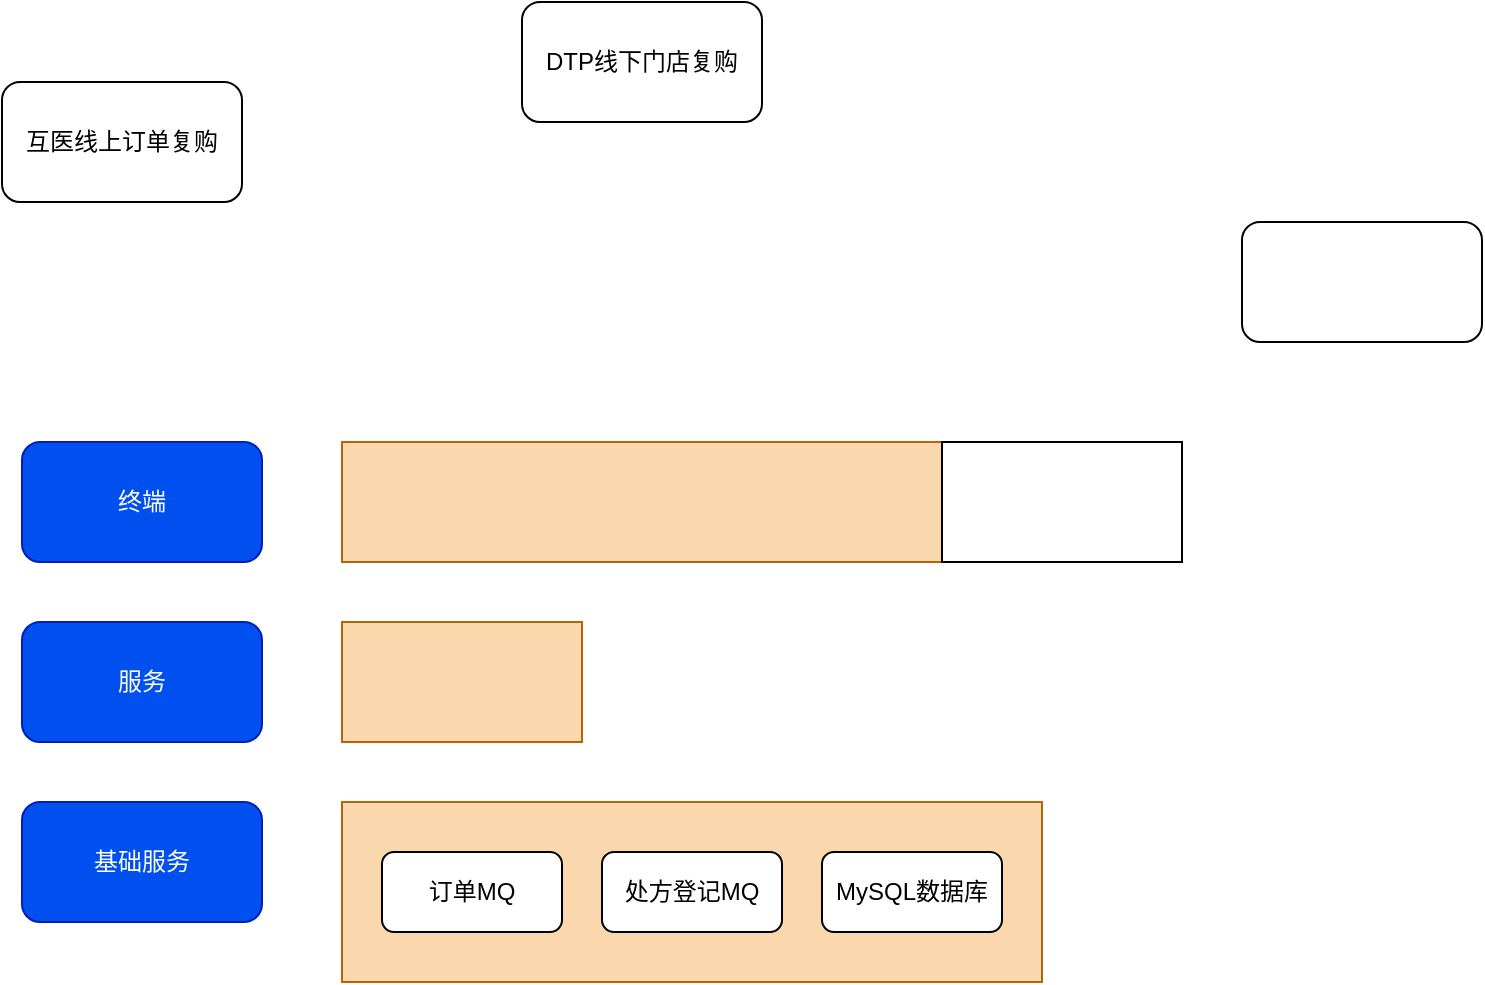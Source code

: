 <mxfile version="20.8.5" type="github">
  <diagram id="elHSAohA4Sq5L1RuTIjF" name="第 1 页">
    <mxGraphModel dx="1434" dy="764" grid="1" gridSize="10" guides="1" tooltips="1" connect="1" arrows="1" fold="1" page="1" pageScale="1" pageWidth="850" pageHeight="1100" math="0" shadow="0">
      <root>
        <mxCell id="0" />
        <mxCell id="1" parent="0" />
        <mxCell id="3P5BmxUmbmKsK2s0NOQR-1" value="终端" style="rounded=1;whiteSpace=wrap;html=1;fillColor=#0050ef;fontColor=#ffffff;strokeColor=#001DBC;" vertex="1" parent="1">
          <mxGeometry x="360" y="360" width="120" height="60" as="geometry" />
        </mxCell>
        <mxCell id="3P5BmxUmbmKsK2s0NOQR-2" value="基础服务" style="rounded=1;whiteSpace=wrap;html=1;fillColor=#0050ef;fontColor=#ffffff;strokeColor=#001DBC;" vertex="1" parent="1">
          <mxGeometry x="360" y="540" width="120" height="60" as="geometry" />
        </mxCell>
        <mxCell id="3P5BmxUmbmKsK2s0NOQR-3" value="服务" style="rounded=1;whiteSpace=wrap;html=1;fillColor=#0050ef;fontColor=#ffffff;strokeColor=#001DBC;" vertex="1" parent="1">
          <mxGeometry x="360" y="450" width="120" height="60" as="geometry" />
        </mxCell>
        <mxCell id="3P5BmxUmbmKsK2s0NOQR-4" value="" style="rounded=0;whiteSpace=wrap;html=1;fillColor=#fad7ac;strokeColor=#b46504;" vertex="1" parent="1">
          <mxGeometry x="520" y="360" width="320" height="60" as="geometry" />
        </mxCell>
        <mxCell id="3P5BmxUmbmKsK2s0NOQR-5" value="" style="rounded=0;whiteSpace=wrap;html=1;fillColor=#fad7ac;strokeColor=#b46504;" vertex="1" parent="1">
          <mxGeometry x="520" y="450" width="120" height="60" as="geometry" />
        </mxCell>
        <mxCell id="3P5BmxUmbmKsK2s0NOQR-6" value="" style="rounded=0;whiteSpace=wrap;html=1;fillColor=#fad7ac;strokeColor=#b46504;" vertex="1" parent="1">
          <mxGeometry x="520" y="540" width="350" height="90" as="geometry" />
        </mxCell>
        <mxCell id="3P5BmxUmbmKsK2s0NOQR-7" value="互医线上订单复购" style="rounded=1;whiteSpace=wrap;html=1;" vertex="1" parent="1">
          <mxGeometry x="350" y="180" width="120" height="60" as="geometry" />
        </mxCell>
        <mxCell id="3P5BmxUmbmKsK2s0NOQR-8" value="DTP线下门店复购" style="rounded=1;whiteSpace=wrap;html=1;" vertex="1" parent="1">
          <mxGeometry x="610" y="140" width="120" height="60" as="geometry" />
        </mxCell>
        <mxCell id="3P5BmxUmbmKsK2s0NOQR-9" value="" style="rounded=1;whiteSpace=wrap;html=1;" vertex="1" parent="1">
          <mxGeometry x="970" y="250" width="120" height="60" as="geometry" />
        </mxCell>
        <mxCell id="3P5BmxUmbmKsK2s0NOQR-10" value="" style="rounded=0;whiteSpace=wrap;html=1;" vertex="1" parent="1">
          <mxGeometry x="820" y="360" width="120" height="60" as="geometry" />
        </mxCell>
        <mxCell id="3P5BmxUmbmKsK2s0NOQR-11" value="订单MQ" style="rounded=1;whiteSpace=wrap;html=1;" vertex="1" parent="1">
          <mxGeometry x="540" y="565" width="90" height="40" as="geometry" />
        </mxCell>
        <mxCell id="3P5BmxUmbmKsK2s0NOQR-12" value="处方登记MQ" style="rounded=1;whiteSpace=wrap;html=1;" vertex="1" parent="1">
          <mxGeometry x="650" y="565" width="90" height="40" as="geometry" />
        </mxCell>
        <mxCell id="3P5BmxUmbmKsK2s0NOQR-13" value="MySQL数据库" style="rounded=1;whiteSpace=wrap;html=1;" vertex="1" parent="1">
          <mxGeometry x="760" y="565" width="90" height="40" as="geometry" />
        </mxCell>
      </root>
    </mxGraphModel>
  </diagram>
</mxfile>
